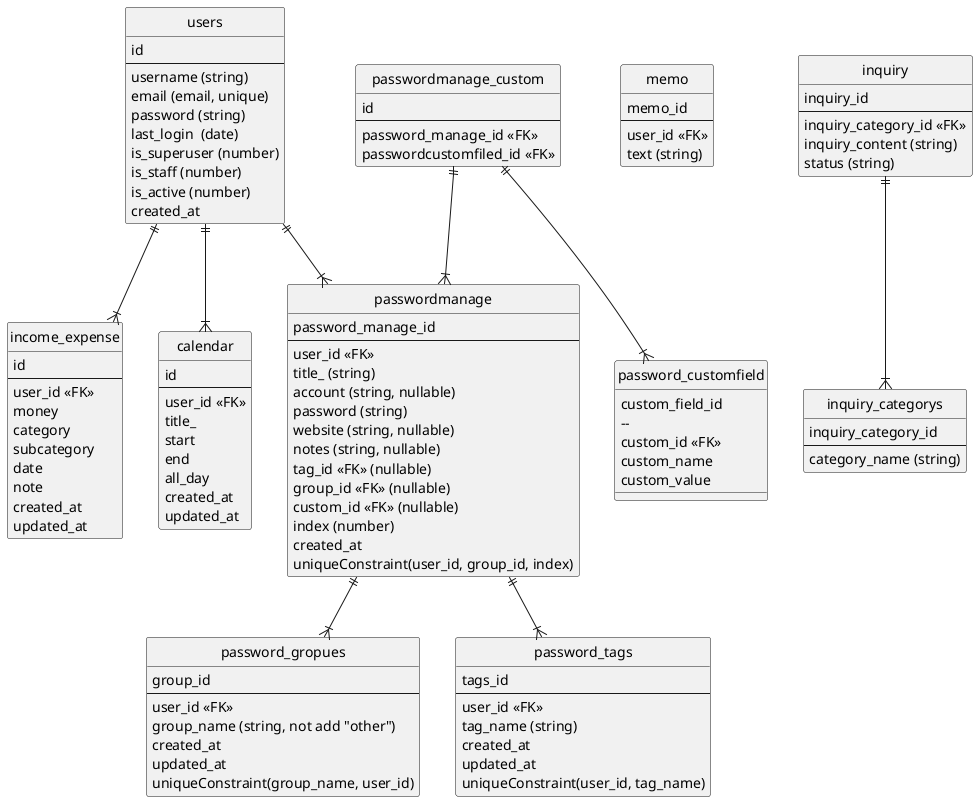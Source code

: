 @startuml mysql
hide circle


entity "users" as users {
  id
  --
  username (string)
  email (email, unique)
  password (string)
  last_login  (date)
  is_superuser (number)
  is_staff (number)
  is_active (number)
  created_at
}

entity "income_expense" as incomeExpense {
  id
  --
  user_id <<FK>>
  money
  category
  subcategory
  date
  note
  created_at
  updated_at
}

entity "calendar" as calendaer {
  id
  --
  user_id <<FK>>
  title_
  start
  end
  all_day
  created_at
  updated_at
}

entity "passwordmanage" as passwordmanage {
  password_manage_id
  --
  user_id <<FK>>
  title_ (string)
  account (string, nullable)
  password (string)
  website (string, nullable)
  notes (string, nullable)
  tag_id <<FK>> (nullable)
  group_id <<FK>> (nullable)
  custom_id <<FK>> (nullable)
  index (number)
  created_at
  uniqueConstraint(user_id, group_id, index)
}

/'
  index: position of group, this column is for order of drag and drop
'/

entity "password_gropues" as passwordGroup {
  group_id
  --
  user_id <<FK>>
  group_name (string, not add "other")
  created_at
  updated_at
  uniqueConstraint(group_name, user_id)
}

entity "password_tags" as passwrodTag {
  tags_id
  --
  user_id <<FK>>
  tag_name (string)
  created_at
  updated_at
  uniqueConstraint(user_id, tag_name)
}

/'
  This is Intermediate tables
  passwordmanage table and passwordcustomfiled table.  many-to-many
'/
entity "passwordmanage_custom" as passwordManageCustom {
  id
  --
  password_manage_id <<FK>>
  passwordcustomfiled_id <<FK>>
}

entity "password_customfield" as passwordCustom {
  custom_field_id
  -- 
  custom_id <<FK>>
  custom_name
  custom_value
}

entity "memo" as memo {
  memo_id
  --
  user_id <<FK>>
  text (string)
}

entity "inquiry" as inquiry {
  inquiry_id
  ----
  inquiry_category_id <<FK>>
  inquiry_content (string)
  status (string)
}

entity "inquiry_categorys" as inquiryCategory {
  inquiry_category_id
  --
  category_name (string)
}

users ||--|{ incomeExpense
users ||--|{ calendaer
users ||--|{ passwordmanage
passwordmanage ||--|{ passwordGroup
passwordmanage ||--|{ passwrodTag
passwordManageCustom ||--|{ passwordmanage
passwordManageCustom ||--|{ passwordCustom
inquiry ||--|{ inquiryCategory

@enduml
